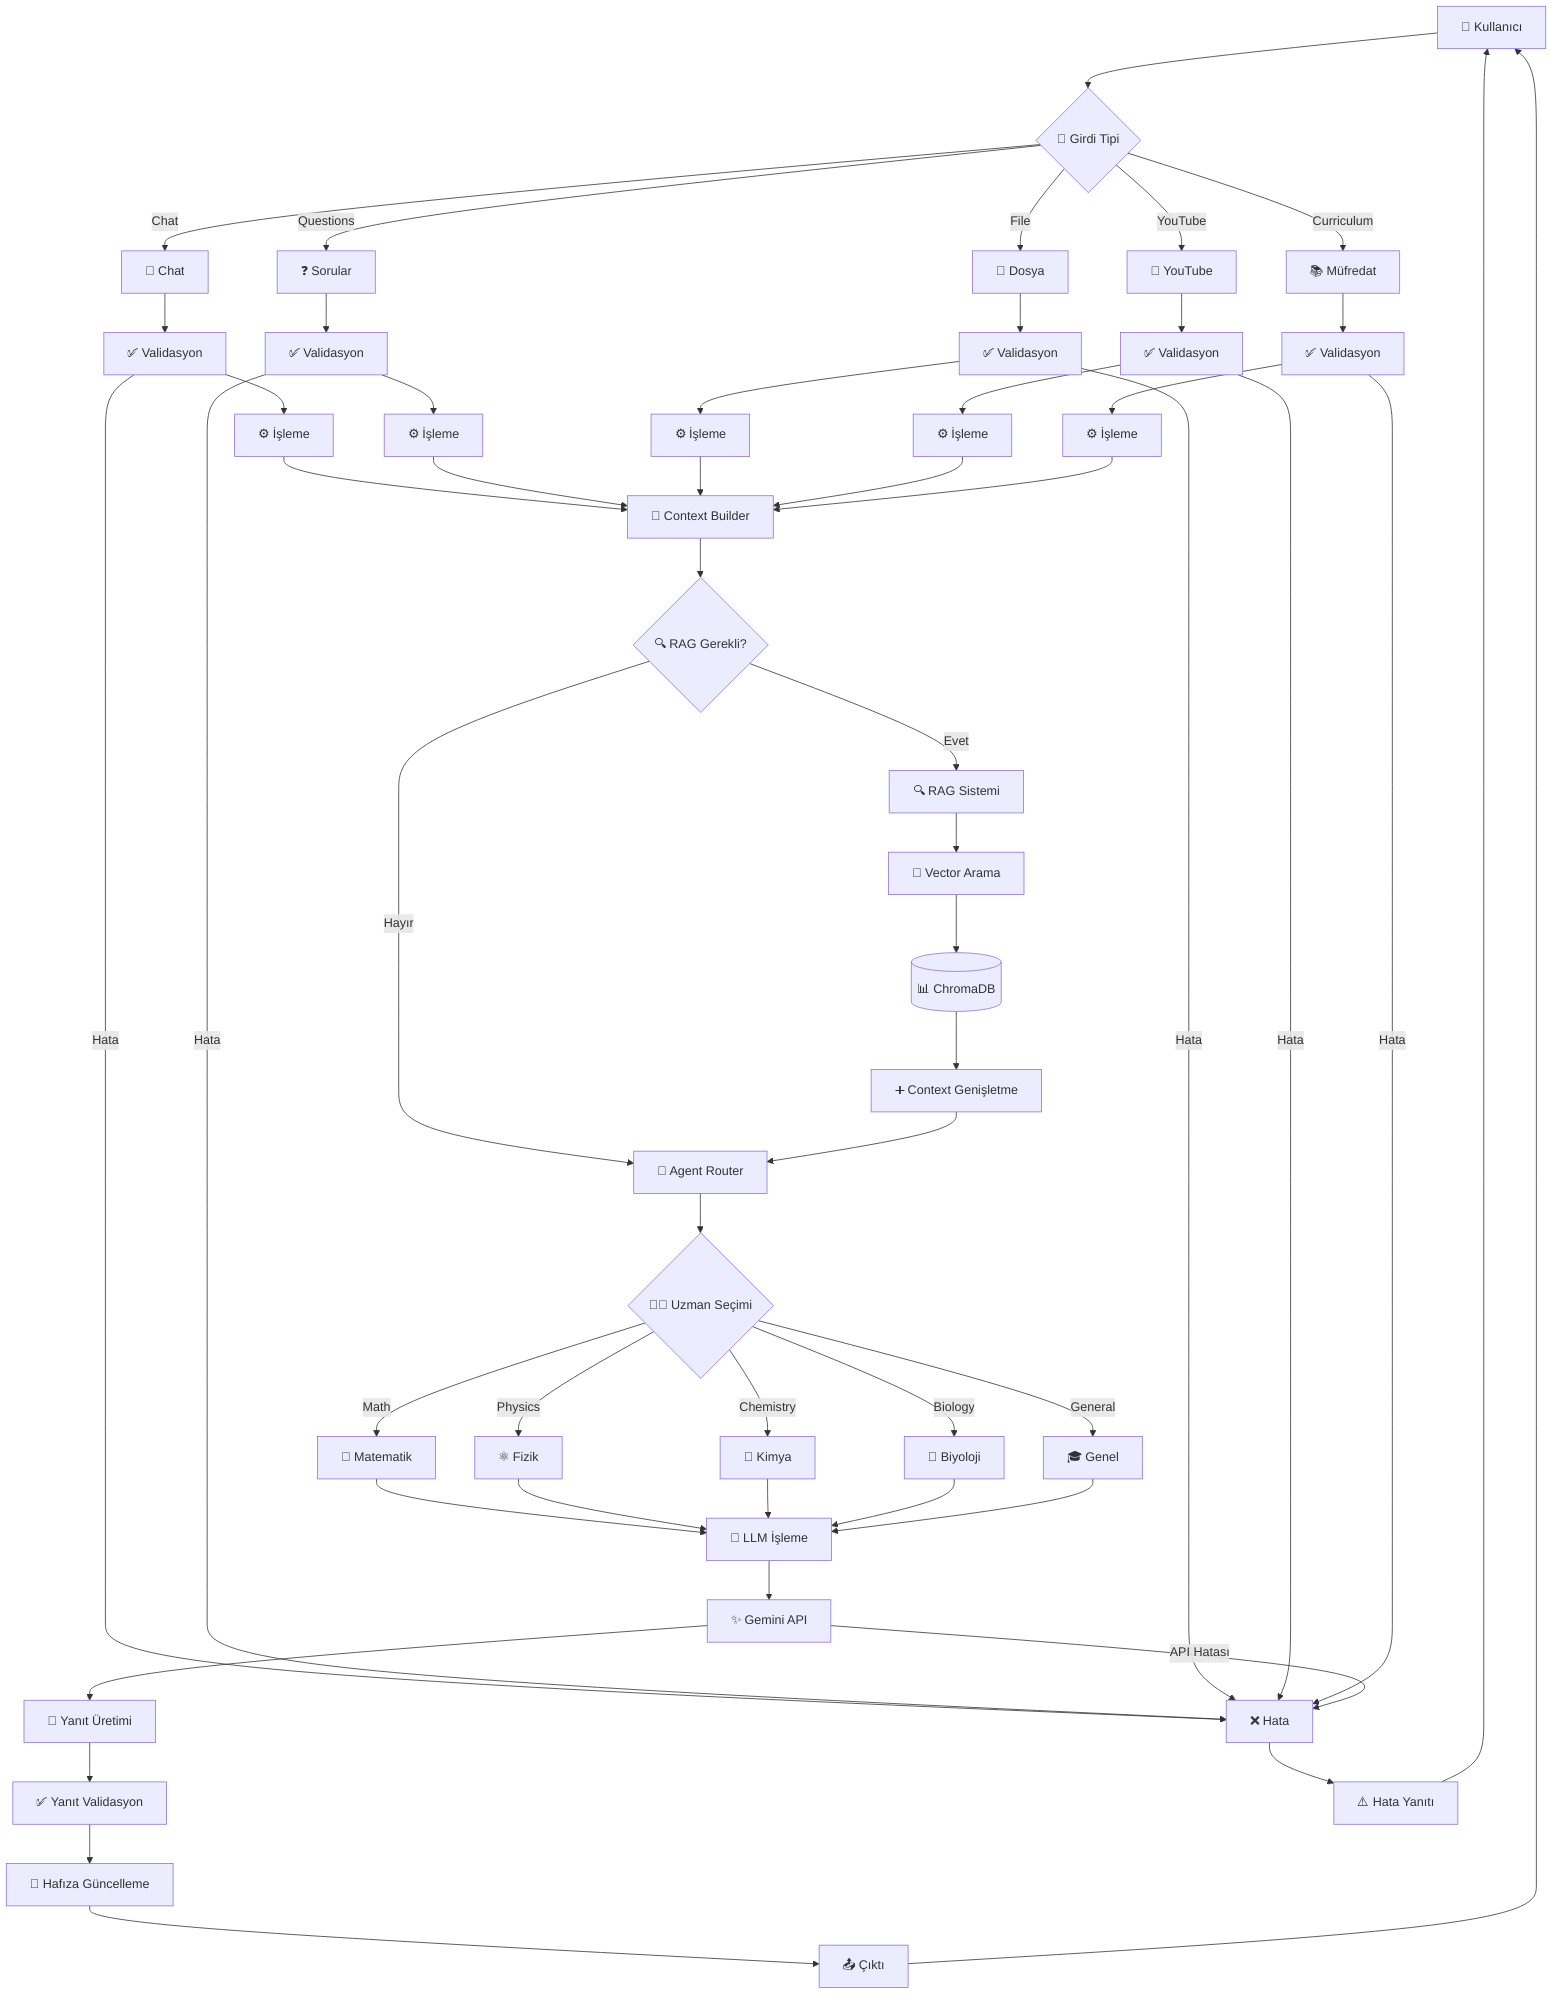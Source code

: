 flowchart TD
    User[👤 Kullanıcı] --> InputType{🎯 Girdi Tipi}
    
    InputType -->|Chat| ChatFlow[💬 Chat]
    InputType -->|Questions| QuestionFlow[❓ Sorular]
    InputType -->|File| FileFlow[📄 Dosya]
    InputType -->|YouTube| YouTubeFlow[🎥 YouTube]
    InputType -->|Curriculum| CurriculumFlow[📚 Müfredat]
    
    ChatFlow --> Validate1[✅ Validasyon]
    QuestionFlow --> Validate2[✅ Validasyon]
    FileFlow --> Validate3[✅ Validasyon]
    YouTubeFlow --> Validate4[✅ Validasyon]
    CurriculumFlow --> Validate5[✅ Validasyon]
    
    Validate1 --> Process1[⚙️ İşleme]
    Validate2 --> Process2[⚙️ İşleme]
    Validate3 --> Process3[⚙️ İşleme]
    Validate4 --> Process4[⚙️ İşleme]
    Validate5 --> Process5[⚙️ İşleme]
    
    Process1 --> Context[🔧 Context Builder]
    Process2 --> Context
    Process3 --> Context
    Process4 --> Context
    Process5 --> Context
    
    Context --> RAGCheck{🔍 RAG Gerekli?}
    
    RAGCheck -->|Evet| RAGSystem[🔍 RAG Sistemi]
    RAGCheck -->|Hayır| AgentRouter[🤖 Agent Router]
    
    RAGSystem --> VectorSearch[🔢 Vector Arama]
    VectorSearch --> ChromaDB[(📊 ChromaDB)]
    ChromaDB --> ContextAugment[➕ Context Genişletme]
    
    ContextAugment --> AgentRouter
    AgentRouter --> ExpertSelect{👨‍🏫 Uzman Seçimi}
    
    ExpertSelect -->|Math| MathExpert[📐 Matematik]
    ExpertSelect -->|Physics| PhysicsExpert[⚛️ Fizik]  
    ExpertSelect -->|Chemistry| ChemExpert[🧪 Kimya]
    ExpertSelect -->|Biology| BioExpert[🧬 Biyoloji]
    ExpertSelect -->|General| GeneralExpert[🎓 Genel]
    
    MathExpert --> LLMProcess[🤖 LLM İşleme]
    PhysicsExpert --> LLMProcess
    ChemExpert --> LLMProcess
    BioExpert --> LLMProcess
    GeneralExpert --> LLMProcess
    
    LLMProcess --> GeminiAPI[✨ Gemini API]
    GeminiAPI --> ResponseGen[📝 Yanıt Üretimi]
    
    ResponseGen --> ResponseVal[✅ Yanıt Validasyon]
    ResponseVal --> MemoryUpdate[💭 Hafıza Güncelleme]
    
    MemoryUpdate --> FinalOutput[📤 Çıktı]
    FinalOutput --> User
    
    %% Error Handling
    Validate1 -->|Hata| ErrorHandler[❌ Hata]
    Validate2 -->|Hata| ErrorHandler
    Validate3 -->|Hata| ErrorHandler
    Validate4 -->|Hata| ErrorHandler
    Validate5 -->|Hata| ErrorHandler
    GeminiAPI -->|API Hatası| ErrorHandler
    
    ErrorHandler --> ErrorResponse[⚠️ Hata Yanıtı]
    ErrorResponse --> User
    
    classDef input fill:#3b82f6,stroke:#1e40af,stroke-width:2px,color:#ffffff
    classDef validation fill:#10b981,stroke:#059669,stroke-width:2px,color:#ffffff
    classDef processing fill:#8b5cf6,stroke:#7c3aed,stroke-width:2px,color:#ffffff
    classDef rag fill:#f59e0b,stroke:#d97706,stroke-width:2px,color:#ffffff
    classDef agent fill:#ef4444,stroke:#dc2626,stroke-width:2px,color:#ffffff
    classDef output fill:#059669,stroke:#047857,stroke-width:2px,color:#ffffff